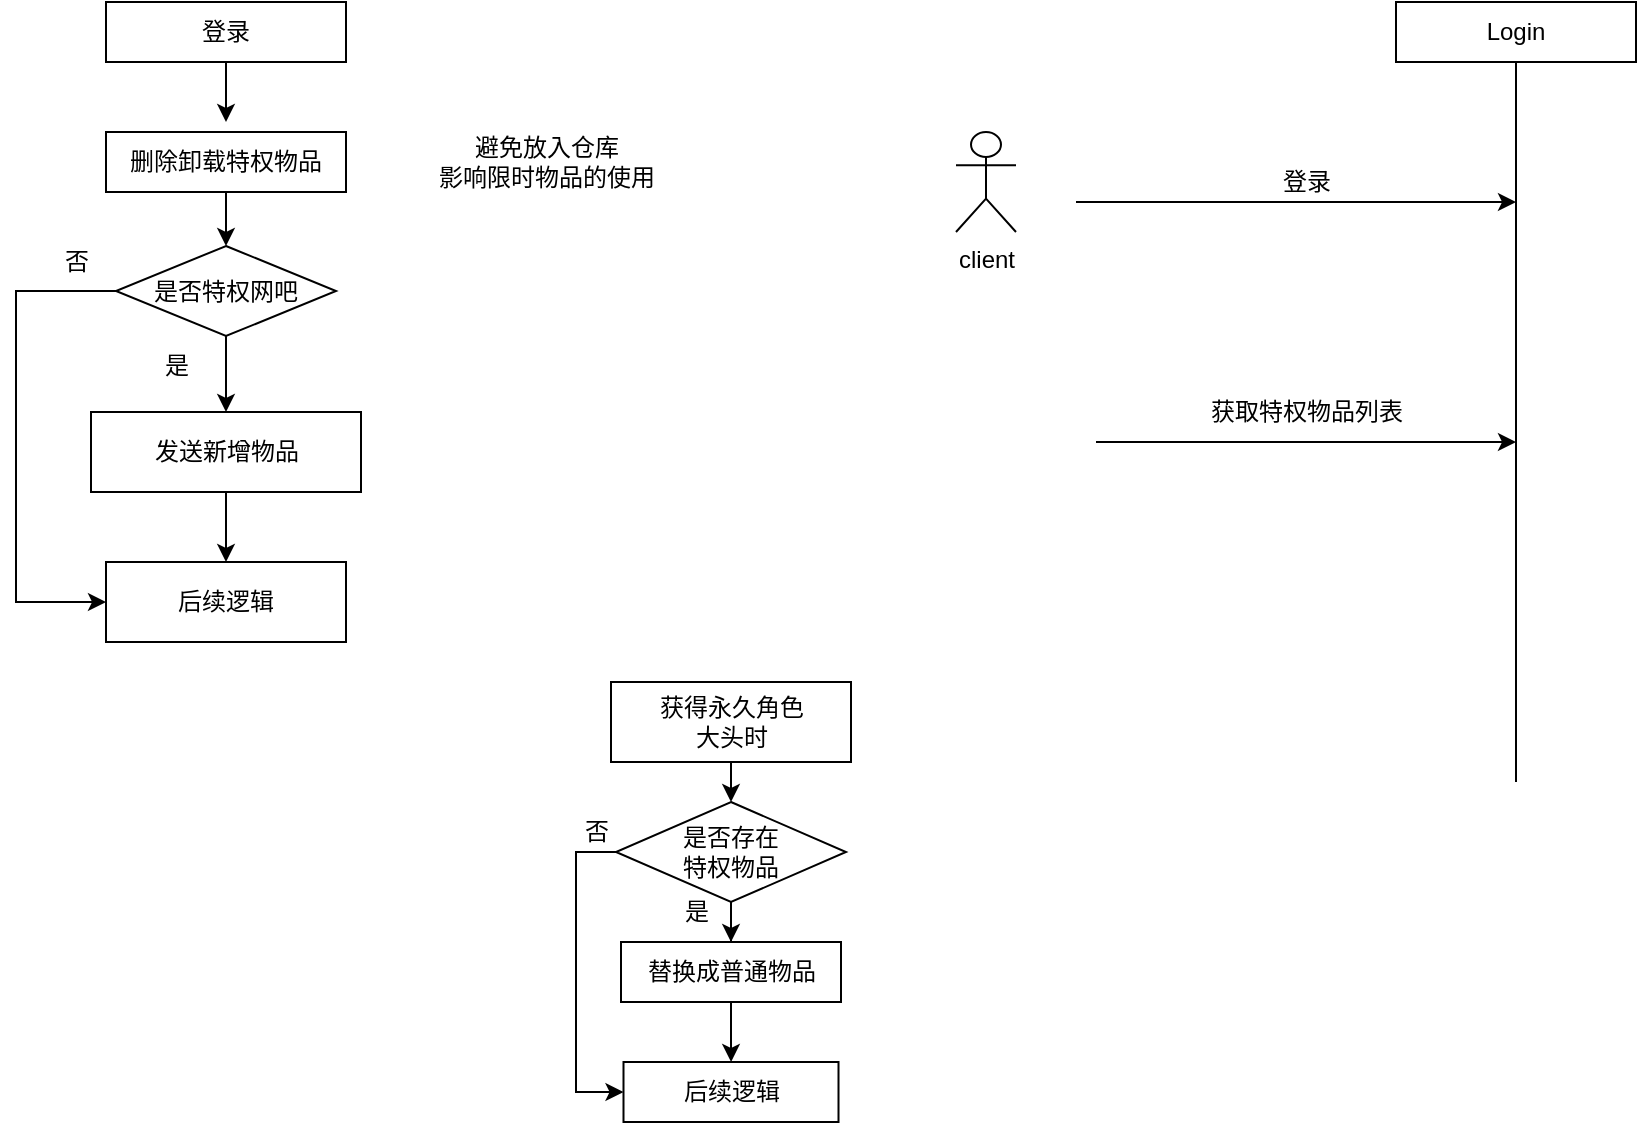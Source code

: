 <mxfile version="21.1.7" type="github">
  <diagram name="第 1 页" id="98STv8WHStd1L3syZUIn">
    <mxGraphModel dx="1434" dy="764" grid="1" gridSize="10" guides="1" tooltips="1" connect="1" arrows="1" fold="1" page="1" pageScale="1" pageWidth="4681" pageHeight="3300" math="0" shadow="0">
      <root>
        <mxCell id="0" />
        <mxCell id="1" parent="0" />
        <mxCell id="phvqhUlvL6FENhMKcl7T-6" style="edgeStyle=orthogonalEdgeStyle;rounded=0;orthogonalLoop=1;jettySize=auto;html=1;exitX=0.5;exitY=1;exitDx=0;exitDy=0;" parent="1" source="phvqhUlvL6FENhMKcl7T-1" edge="1">
          <mxGeometry relative="1" as="geometry">
            <mxPoint x="345" y="190" as="targetPoint" />
          </mxGeometry>
        </mxCell>
        <mxCell id="phvqhUlvL6FENhMKcl7T-1" value="登录" style="rounded=0;whiteSpace=wrap;html=1;" parent="1" vertex="1">
          <mxGeometry x="285" y="130" width="120" height="30" as="geometry" />
        </mxCell>
        <mxCell id="phvqhUlvL6FENhMKcl7T-7" style="edgeStyle=orthogonalEdgeStyle;rounded=0;orthogonalLoop=1;jettySize=auto;html=1;exitX=0;exitY=0.5;exitDx=0;exitDy=0;entryX=0;entryY=0.5;entryDx=0;entryDy=0;" parent="1" source="phvqhUlvL6FENhMKcl7T-2" target="phvqhUlvL6FENhMKcl7T-5" edge="1">
          <mxGeometry relative="1" as="geometry">
            <Array as="points">
              <mxPoint x="240" y="275" />
              <mxPoint x="240" y="430" />
            </Array>
          </mxGeometry>
        </mxCell>
        <mxCell id="phvqhUlvL6FENhMKcl7T-9" style="edgeStyle=orthogonalEdgeStyle;rounded=0;orthogonalLoop=1;jettySize=auto;html=1;exitX=0.5;exitY=1;exitDx=0;exitDy=0;" parent="1" source="phvqhUlvL6FENhMKcl7T-2" target="phvqhUlvL6FENhMKcl7T-3" edge="1">
          <mxGeometry relative="1" as="geometry" />
        </mxCell>
        <mxCell id="phvqhUlvL6FENhMKcl7T-2" value="是否特权网吧" style="rhombus;whiteSpace=wrap;html=1;" parent="1" vertex="1">
          <mxGeometry x="290" y="252" width="110" height="45" as="geometry" />
        </mxCell>
        <mxCell id="phvqhUlvL6FENhMKcl7T-11" style="edgeStyle=orthogonalEdgeStyle;rounded=0;orthogonalLoop=1;jettySize=auto;html=1;exitX=0.5;exitY=1;exitDx=0;exitDy=0;entryX=0.5;entryY=0;entryDx=0;entryDy=0;" parent="1" source="phvqhUlvL6FENhMKcl7T-3" target="phvqhUlvL6FENhMKcl7T-5" edge="1">
          <mxGeometry relative="1" as="geometry">
            <mxPoint x="345" y="405" as="targetPoint" />
          </mxGeometry>
        </mxCell>
        <mxCell id="phvqhUlvL6FENhMKcl7T-3" value="发送新增物品" style="whiteSpace=wrap;html=1;" parent="1" vertex="1">
          <mxGeometry x="277.5" y="335" width="135" height="40" as="geometry" />
        </mxCell>
        <mxCell id="phvqhUlvL6FENhMKcl7T-5" value="后续逻辑" style="whiteSpace=wrap;html=1;" parent="1" vertex="1">
          <mxGeometry x="285" y="410" width="120" height="40" as="geometry" />
        </mxCell>
        <mxCell id="phvqhUlvL6FENhMKcl7T-8" value="否" style="text;html=1;align=center;verticalAlign=middle;resizable=0;points=[];autosize=1;strokeColor=none;fillColor=none;" parent="1" vertex="1">
          <mxGeometry x="250" y="245" width="40" height="30" as="geometry" />
        </mxCell>
        <mxCell id="phvqhUlvL6FENhMKcl7T-10" value="是" style="text;html=1;align=center;verticalAlign=middle;resizable=0;points=[];autosize=1;strokeColor=none;fillColor=none;" parent="1" vertex="1">
          <mxGeometry x="300" y="297" width="40" height="30" as="geometry" />
        </mxCell>
        <mxCell id="phvqhUlvL6FENhMKcl7T-13" value="client" style="shape=umlActor;verticalLabelPosition=bottom;verticalAlign=top;html=1;outlineConnect=0;" parent="1" vertex="1">
          <mxGeometry x="710" y="195" width="30" height="50" as="geometry" />
        </mxCell>
        <mxCell id="phvqhUlvL6FENhMKcl7T-15" value="Login" style="rounded=0;whiteSpace=wrap;html=1;" parent="1" vertex="1">
          <mxGeometry x="930" y="130" width="120" height="30" as="geometry" />
        </mxCell>
        <mxCell id="phvqhUlvL6FENhMKcl7T-16" value="" style="endArrow=none;html=1;rounded=0;entryX=0.5;entryY=1;entryDx=0;entryDy=0;" parent="1" target="phvqhUlvL6FENhMKcl7T-15" edge="1">
          <mxGeometry width="50" height="50" relative="1" as="geometry">
            <mxPoint x="990" y="520" as="sourcePoint" />
            <mxPoint x="1030" y="270" as="targetPoint" />
          </mxGeometry>
        </mxCell>
        <mxCell id="phvqhUlvL6FENhMKcl7T-17" value="" style="endArrow=classic;html=1;rounded=0;" parent="1" edge="1">
          <mxGeometry width="50" height="50" relative="1" as="geometry">
            <mxPoint x="770" y="230" as="sourcePoint" />
            <mxPoint x="990" y="230" as="targetPoint" />
          </mxGeometry>
        </mxCell>
        <mxCell id="phvqhUlvL6FENhMKcl7T-18" value="登录" style="text;html=1;align=center;verticalAlign=middle;resizable=0;points=[];autosize=1;strokeColor=none;fillColor=none;" parent="1" vertex="1">
          <mxGeometry x="860" y="205" width="50" height="30" as="geometry" />
        </mxCell>
        <mxCell id="phvqhUlvL6FENhMKcl7T-19" value="" style="endArrow=classic;html=1;rounded=0;" parent="1" edge="1">
          <mxGeometry width="50" height="50" relative="1" as="geometry">
            <mxPoint x="780" y="350" as="sourcePoint" />
            <mxPoint x="990" y="350" as="targetPoint" />
          </mxGeometry>
        </mxCell>
        <mxCell id="phvqhUlvL6FENhMKcl7T-20" value="获取特权物品列表" style="text;html=1;align=center;verticalAlign=middle;resizable=0;points=[];autosize=1;strokeColor=none;fillColor=none;" parent="1" vertex="1">
          <mxGeometry x="825" y="320" width="120" height="30" as="geometry" />
        </mxCell>
        <mxCell id="phvqhUlvL6FENhMKcl7T-28" style="edgeStyle=orthogonalEdgeStyle;rounded=0;orthogonalLoop=1;jettySize=auto;html=1;exitX=0.5;exitY=1;exitDx=0;exitDy=0;entryX=0.5;entryY=0;entryDx=0;entryDy=0;" parent="1" source="phvqhUlvL6FENhMKcl7T-21" target="phvqhUlvL6FENhMKcl7T-26" edge="1">
          <mxGeometry relative="1" as="geometry" />
        </mxCell>
        <mxCell id="phvqhUlvL6FENhMKcl7T-21" value="获得永久角色&lt;br&gt;大头时" style="rounded=0;whiteSpace=wrap;html=1;" parent="1" vertex="1">
          <mxGeometry x="537.5" y="470" width="120" height="40" as="geometry" />
        </mxCell>
        <mxCell id="phvqhUlvL6FENhMKcl7T-23" style="edgeStyle=orthogonalEdgeStyle;rounded=0;orthogonalLoop=1;jettySize=auto;html=1;exitX=0.5;exitY=1;exitDx=0;exitDy=0;" parent="1" source="phvqhUlvL6FENhMKcl7T-22" target="phvqhUlvL6FENhMKcl7T-2" edge="1">
          <mxGeometry relative="1" as="geometry" />
        </mxCell>
        <mxCell id="phvqhUlvL6FENhMKcl7T-22" value="删除卸载特权物品" style="whiteSpace=wrap;html=1;" parent="1" vertex="1">
          <mxGeometry x="285" y="195" width="120" height="30" as="geometry" />
        </mxCell>
        <mxCell id="phvqhUlvL6FENhMKcl7T-24" value="避免放入仓库&lt;br&gt;影响限时物品的使用" style="text;html=1;align=center;verticalAlign=middle;resizable=0;points=[];autosize=1;strokeColor=none;fillColor=none;" parent="1" vertex="1">
          <mxGeometry x="440" y="190" width="130" height="40" as="geometry" />
        </mxCell>
        <mxCell id="phvqhUlvL6FENhMKcl7T-29" style="edgeStyle=orthogonalEdgeStyle;rounded=0;orthogonalLoop=1;jettySize=auto;html=1;exitX=0.5;exitY=1;exitDx=0;exitDy=0;" parent="1" source="phvqhUlvL6FENhMKcl7T-26" target="phvqhUlvL6FENhMKcl7T-27" edge="1">
          <mxGeometry relative="1" as="geometry" />
        </mxCell>
        <mxCell id="phvqhUlvL6FENhMKcl7T-32" style="edgeStyle=orthogonalEdgeStyle;rounded=0;orthogonalLoop=1;jettySize=auto;html=1;exitX=0;exitY=0.5;exitDx=0;exitDy=0;entryX=0;entryY=0.5;entryDx=0;entryDy=0;" parent="1" source="phvqhUlvL6FENhMKcl7T-26" target="phvqhUlvL6FENhMKcl7T-30" edge="1">
          <mxGeometry relative="1" as="geometry" />
        </mxCell>
        <mxCell id="phvqhUlvL6FENhMKcl7T-26" value="是否存在&lt;br&gt;特权物品" style="rhombus;whiteSpace=wrap;html=1;" parent="1" vertex="1">
          <mxGeometry x="540" y="530" width="115" height="50" as="geometry" />
        </mxCell>
        <mxCell id="phvqhUlvL6FENhMKcl7T-31" style="edgeStyle=orthogonalEdgeStyle;rounded=0;orthogonalLoop=1;jettySize=auto;html=1;exitX=0.5;exitY=1;exitDx=0;exitDy=0;" parent="1" source="phvqhUlvL6FENhMKcl7T-27" target="phvqhUlvL6FENhMKcl7T-30" edge="1">
          <mxGeometry relative="1" as="geometry" />
        </mxCell>
        <mxCell id="phvqhUlvL6FENhMKcl7T-27" value="替换成普通物品" style="whiteSpace=wrap;html=1;" parent="1" vertex="1">
          <mxGeometry x="542.5" y="600" width="110" height="30" as="geometry" />
        </mxCell>
        <mxCell id="phvqhUlvL6FENhMKcl7T-30" value="后续逻辑" style="whiteSpace=wrap;html=1;" parent="1" vertex="1">
          <mxGeometry x="543.75" y="660" width="107.5" height="30" as="geometry" />
        </mxCell>
        <mxCell id="phvqhUlvL6FENhMKcl7T-33" value="否" style="text;html=1;align=center;verticalAlign=middle;resizable=0;points=[];autosize=1;strokeColor=none;fillColor=none;" parent="1" vertex="1">
          <mxGeometry x="510" y="530" width="40" height="30" as="geometry" />
        </mxCell>
        <mxCell id="phvqhUlvL6FENhMKcl7T-34" value="是" style="text;html=1;align=center;verticalAlign=middle;resizable=0;points=[];autosize=1;strokeColor=none;fillColor=none;" parent="1" vertex="1">
          <mxGeometry x="560" y="570" width="40" height="30" as="geometry" />
        </mxCell>
      </root>
    </mxGraphModel>
  </diagram>
</mxfile>
